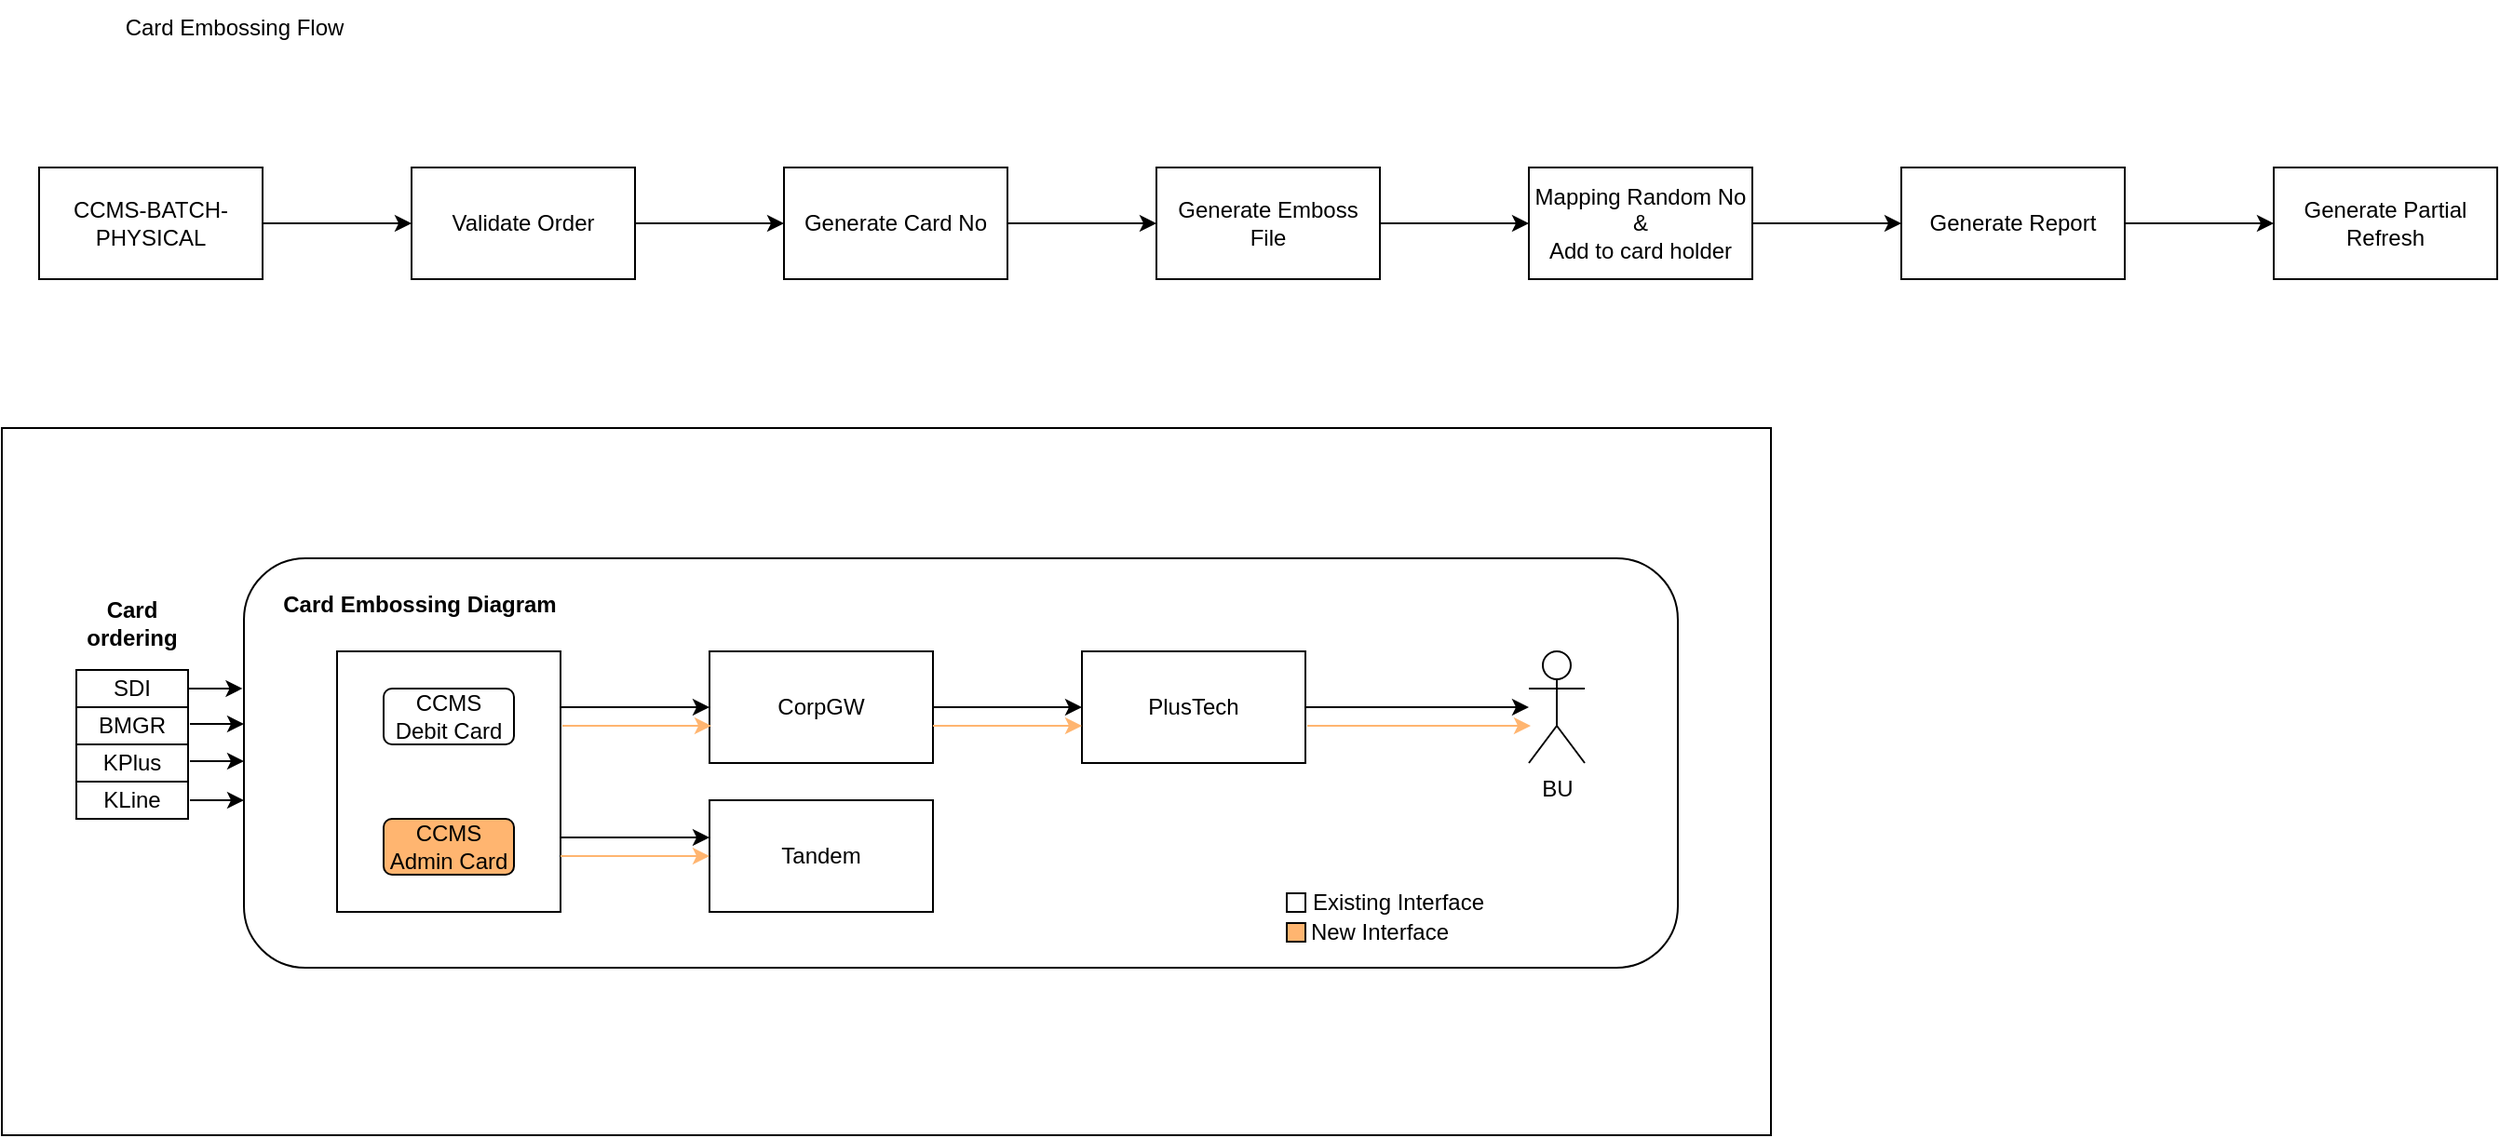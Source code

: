 <mxfile version="24.7.7" pages="2">
  <diagram name="Admin Card" id="fyqmloaNYQx6eK5vVG5Y">
    <mxGraphModel dx="2936" dy="647" grid="1" gridSize="10" guides="1" tooltips="1" connect="1" arrows="1" fold="1" page="1" pageScale="1" pageWidth="1920" pageHeight="1200" math="0" shadow="0">
      <root>
        <mxCell id="0" />
        <mxCell id="1" parent="0" />
        <mxCell id="Sgj4fwg7qZ8oZ1OQpUtn-53" value="" style="rounded=0;whiteSpace=wrap;html=1;" parent="1" vertex="1">
          <mxGeometry x="-20" y="240" width="950" height="380" as="geometry" />
        </mxCell>
        <mxCell id="Sgj4fwg7qZ8oZ1OQpUtn-38" value="" style="rounded=1;whiteSpace=wrap;html=1;" parent="1" vertex="1">
          <mxGeometry x="110" y="310" width="770" height="220" as="geometry" />
        </mxCell>
        <mxCell id="Sgj4fwg7qZ8oZ1OQpUtn-4" value="" style="edgeStyle=orthogonalEdgeStyle;rounded=0;orthogonalLoop=1;jettySize=auto;html=1;" parent="1" source="Sgj4fwg7qZ8oZ1OQpUtn-1" target="Sgj4fwg7qZ8oZ1OQpUtn-3" edge="1">
          <mxGeometry relative="1" as="geometry" />
        </mxCell>
        <mxCell id="Sgj4fwg7qZ8oZ1OQpUtn-1" value="CCMS-BATCH-PHYSICAL" style="rounded=0;whiteSpace=wrap;html=1;" parent="1" vertex="1">
          <mxGeometry y="100" width="120" height="60" as="geometry" />
        </mxCell>
        <mxCell id="Sgj4fwg7qZ8oZ1OQpUtn-2" value="Card Embossing Flow" style="text;html=1;align=center;verticalAlign=middle;whiteSpace=wrap;rounded=0;" parent="1" vertex="1">
          <mxGeometry x="-20" y="10" width="250" height="30" as="geometry" />
        </mxCell>
        <mxCell id="Sgj4fwg7qZ8oZ1OQpUtn-6" value="" style="edgeStyle=orthogonalEdgeStyle;rounded=0;orthogonalLoop=1;jettySize=auto;html=1;" parent="1" source="Sgj4fwg7qZ8oZ1OQpUtn-3" target="Sgj4fwg7qZ8oZ1OQpUtn-5" edge="1">
          <mxGeometry relative="1" as="geometry" />
        </mxCell>
        <mxCell id="Sgj4fwg7qZ8oZ1OQpUtn-3" value="Validate Order" style="rounded=0;whiteSpace=wrap;html=1;" parent="1" vertex="1">
          <mxGeometry x="200" y="100" width="120" height="60" as="geometry" />
        </mxCell>
        <mxCell id="Sgj4fwg7qZ8oZ1OQpUtn-9" value="" style="edgeStyle=orthogonalEdgeStyle;rounded=0;orthogonalLoop=1;jettySize=auto;html=1;" parent="1" source="Sgj4fwg7qZ8oZ1OQpUtn-5" target="Sgj4fwg7qZ8oZ1OQpUtn-7" edge="1">
          <mxGeometry relative="1" as="geometry" />
        </mxCell>
        <mxCell id="Sgj4fwg7qZ8oZ1OQpUtn-5" value="Generate Card No" style="rounded=0;whiteSpace=wrap;html=1;" parent="1" vertex="1">
          <mxGeometry x="400" y="100" width="120" height="60" as="geometry" />
        </mxCell>
        <mxCell id="Sgj4fwg7qZ8oZ1OQpUtn-10" value="" style="edgeStyle=orthogonalEdgeStyle;rounded=0;orthogonalLoop=1;jettySize=auto;html=1;" parent="1" source="Sgj4fwg7qZ8oZ1OQpUtn-7" target="Sgj4fwg7qZ8oZ1OQpUtn-8" edge="1">
          <mxGeometry relative="1" as="geometry" />
        </mxCell>
        <mxCell id="Sgj4fwg7qZ8oZ1OQpUtn-7" value="Generate Emboss File" style="rounded=0;whiteSpace=wrap;html=1;" parent="1" vertex="1">
          <mxGeometry x="600" y="100" width="120" height="60" as="geometry" />
        </mxCell>
        <mxCell id="Sgj4fwg7qZ8oZ1OQpUtn-12" value="" style="edgeStyle=orthogonalEdgeStyle;rounded=0;orthogonalLoop=1;jettySize=auto;html=1;" parent="1" source="Sgj4fwg7qZ8oZ1OQpUtn-8" target="Sgj4fwg7qZ8oZ1OQpUtn-11" edge="1">
          <mxGeometry relative="1" as="geometry" />
        </mxCell>
        <mxCell id="Sgj4fwg7qZ8oZ1OQpUtn-8" value="Mapping Random No&lt;br&gt;&amp;amp;&lt;br&gt;Add to card holder" style="rounded=0;whiteSpace=wrap;html=1;" parent="1" vertex="1">
          <mxGeometry x="800" y="100" width="120" height="60" as="geometry" />
        </mxCell>
        <mxCell id="Sgj4fwg7qZ8oZ1OQpUtn-14" value="" style="edgeStyle=orthogonalEdgeStyle;rounded=0;orthogonalLoop=1;jettySize=auto;html=1;" parent="1" source="Sgj4fwg7qZ8oZ1OQpUtn-11" target="Sgj4fwg7qZ8oZ1OQpUtn-13" edge="1">
          <mxGeometry relative="1" as="geometry" />
        </mxCell>
        <mxCell id="Sgj4fwg7qZ8oZ1OQpUtn-11" value="Generate Report" style="rounded=0;whiteSpace=wrap;html=1;" parent="1" vertex="1">
          <mxGeometry x="1000" y="100" width="120" height="60" as="geometry" />
        </mxCell>
        <mxCell id="Sgj4fwg7qZ8oZ1OQpUtn-13" value="Generate Partial Refresh" style="rounded=0;whiteSpace=wrap;html=1;" parent="1" vertex="1">
          <mxGeometry x="1200" y="100" width="120" height="60" as="geometry" />
        </mxCell>
        <mxCell id="Sgj4fwg7qZ8oZ1OQpUtn-18" value="" style="edgeStyle=orthogonalEdgeStyle;rounded=0;orthogonalLoop=1;jettySize=auto;html=1;" parent="1" source="Sgj4fwg7qZ8oZ1OQpUtn-15" target="Sgj4fwg7qZ8oZ1OQpUtn-16" edge="1">
          <mxGeometry relative="1" as="geometry">
            <Array as="points">
              <mxPoint x="300" y="390" />
              <mxPoint x="300" y="390" />
            </Array>
          </mxGeometry>
        </mxCell>
        <mxCell id="Sgj4fwg7qZ8oZ1OQpUtn-15" value="" style="rounded=0;whiteSpace=wrap;html=1;" parent="1" vertex="1">
          <mxGeometry x="160" y="360" width="120" height="140" as="geometry" />
        </mxCell>
        <mxCell id="Sgj4fwg7qZ8oZ1OQpUtn-19" value="" style="edgeStyle=orthogonalEdgeStyle;rounded=0;orthogonalLoop=1;jettySize=auto;html=1;" parent="1" source="Sgj4fwg7qZ8oZ1OQpUtn-16" target="Sgj4fwg7qZ8oZ1OQpUtn-17" edge="1">
          <mxGeometry relative="1" as="geometry" />
        </mxCell>
        <mxCell id="Sgj4fwg7qZ8oZ1OQpUtn-16" value="CorpGW" style="rounded=0;whiteSpace=wrap;html=1;" parent="1" vertex="1">
          <mxGeometry x="360" y="360" width="120" height="60" as="geometry" />
        </mxCell>
        <mxCell id="Sgj4fwg7qZ8oZ1OQpUtn-23" style="edgeStyle=orthogonalEdgeStyle;rounded=0;orthogonalLoop=1;jettySize=auto;html=1;" parent="1" source="Sgj4fwg7qZ8oZ1OQpUtn-17" target="Sgj4fwg7qZ8oZ1OQpUtn-22" edge="1">
          <mxGeometry relative="1" as="geometry" />
        </mxCell>
        <mxCell id="Sgj4fwg7qZ8oZ1OQpUtn-17" value="PlusTech" style="rounded=0;whiteSpace=wrap;html=1;" parent="1" vertex="1">
          <mxGeometry x="560" y="360" width="120" height="60" as="geometry" />
        </mxCell>
        <mxCell id="Sgj4fwg7qZ8oZ1OQpUtn-20" value="Tandem" style="rounded=0;whiteSpace=wrap;html=1;" parent="1" vertex="1">
          <mxGeometry x="360" y="440" width="120" height="60" as="geometry" />
        </mxCell>
        <mxCell id="Sgj4fwg7qZ8oZ1OQpUtn-22" value="BU" style="shape=umlActor;verticalLabelPosition=bottom;verticalAlign=top;html=1;outlineConnect=0;" parent="1" vertex="1">
          <mxGeometry x="800" y="360" width="30" height="60" as="geometry" />
        </mxCell>
        <mxCell id="Sgj4fwg7qZ8oZ1OQpUtn-30" value="" style="edgeStyle=orthogonalEdgeStyle;rounded=0;orthogonalLoop=1;jettySize=auto;html=1;strokeColor=#FFB570;" parent="1" edge="1">
          <mxGeometry relative="1" as="geometry">
            <mxPoint x="480" y="400" as="sourcePoint" />
            <mxPoint x="560" y="400" as="targetPoint" />
          </mxGeometry>
        </mxCell>
        <mxCell id="Sgj4fwg7qZ8oZ1OQpUtn-32" value="" style="edgeStyle=orthogonalEdgeStyle;rounded=0;orthogonalLoop=1;jettySize=auto;html=1;" parent="1" edge="1">
          <mxGeometry relative="1" as="geometry">
            <mxPoint x="280" y="460" as="sourcePoint" />
            <mxPoint x="360" y="460" as="targetPoint" />
            <Array as="points">
              <mxPoint x="300" y="460" />
              <mxPoint x="300" y="460" />
            </Array>
          </mxGeometry>
        </mxCell>
        <mxCell id="Sgj4fwg7qZ8oZ1OQpUtn-33" value="CCMS&lt;div&gt;Admin Card&lt;/div&gt;" style="rounded=1;whiteSpace=wrap;html=1;fillColor=#FFB570;" parent="1" vertex="1">
          <mxGeometry x="185" y="450" width="70" height="30" as="geometry" />
        </mxCell>
        <mxCell id="Sgj4fwg7qZ8oZ1OQpUtn-34" value="" style="edgeStyle=orthogonalEdgeStyle;rounded=0;orthogonalLoop=1;jettySize=auto;html=1;strokeColor=#FFB570;fontStyle=1" parent="1" edge="1">
          <mxGeometry relative="1" as="geometry">
            <mxPoint x="281" y="400" as="sourcePoint" />
            <mxPoint x="361" y="400" as="targetPoint" />
            <Array as="points">
              <mxPoint x="301" y="400" />
              <mxPoint x="301" y="400" />
            </Array>
          </mxGeometry>
        </mxCell>
        <mxCell id="Sgj4fwg7qZ8oZ1OQpUtn-35" value="" style="edgeStyle=orthogonalEdgeStyle;rounded=0;orthogonalLoop=1;jettySize=auto;html=1;strokeColor=#FFB570;" parent="1" edge="1">
          <mxGeometry relative="1" as="geometry">
            <mxPoint x="280" y="470" as="sourcePoint" />
            <mxPoint x="360" y="470" as="targetPoint" />
            <Array as="points">
              <mxPoint x="300" y="470" />
              <mxPoint x="300" y="470" />
            </Array>
          </mxGeometry>
        </mxCell>
        <mxCell id="Sgj4fwg7qZ8oZ1OQpUtn-36" style="edgeStyle=orthogonalEdgeStyle;rounded=0;orthogonalLoop=1;jettySize=auto;html=1;strokeColor=#FFB570;" parent="1" edge="1">
          <mxGeometry relative="1" as="geometry">
            <mxPoint x="681" y="400" as="sourcePoint" />
            <mxPoint x="801" y="400" as="targetPoint" />
          </mxGeometry>
        </mxCell>
        <mxCell id="Sgj4fwg7qZ8oZ1OQpUtn-37" value="CCMS&lt;div&gt;Debit Card&lt;/div&gt;" style="rounded=1;whiteSpace=wrap;html=1;fillColor=none;" parent="1" vertex="1">
          <mxGeometry x="185" y="380" width="70" height="30" as="geometry" />
        </mxCell>
        <mxCell id="Sgj4fwg7qZ8oZ1OQpUtn-39" value="Card Embossing Diagram" style="text;html=1;align=center;verticalAlign=middle;whiteSpace=wrap;rounded=0;fontStyle=1" parent="1" vertex="1">
          <mxGeometry x="110" y="320" width="189" height="30" as="geometry" />
        </mxCell>
        <mxCell id="Sgj4fwg7qZ8oZ1OQpUtn-40" value="" style="rounded=0;whiteSpace=wrap;html=1;" parent="1" vertex="1">
          <mxGeometry x="670" y="490" width="10" height="10" as="geometry" />
        </mxCell>
        <mxCell id="Sgj4fwg7qZ8oZ1OQpUtn-41" value="" style="rounded=0;whiteSpace=wrap;html=1;fillColor=#FFB570;" parent="1" vertex="1">
          <mxGeometry x="670" y="506" width="10" height="10" as="geometry" />
        </mxCell>
        <mxCell id="Sgj4fwg7qZ8oZ1OQpUtn-42" value="Existing Interface" style="text;html=1;align=center;verticalAlign=middle;whiteSpace=wrap;rounded=0;" parent="1" vertex="1">
          <mxGeometry x="670" y="485" width="120" height="20" as="geometry" />
        </mxCell>
        <mxCell id="Sgj4fwg7qZ8oZ1OQpUtn-43" value="New Interface" style="text;html=1;align=center;verticalAlign=middle;whiteSpace=wrap;rounded=0;" parent="1" vertex="1">
          <mxGeometry x="680" y="504" width="80" height="14" as="geometry" />
        </mxCell>
        <mxCell id="Sgj4fwg7qZ8oZ1OQpUtn-44" value="SDI" style="rounded=0;whiteSpace=wrap;html=1;" parent="1" vertex="1">
          <mxGeometry x="20" y="370" width="60" height="20" as="geometry" />
        </mxCell>
        <mxCell id="Sgj4fwg7qZ8oZ1OQpUtn-45" value="BMGR" style="rounded=0;whiteSpace=wrap;html=1;" parent="1" vertex="1">
          <mxGeometry x="20" y="390" width="60" height="20" as="geometry" />
        </mxCell>
        <mxCell id="Sgj4fwg7qZ8oZ1OQpUtn-46" value="KPlus" style="rounded=0;whiteSpace=wrap;html=1;" parent="1" vertex="1">
          <mxGeometry x="20" y="410" width="60" height="20" as="geometry" />
        </mxCell>
        <mxCell id="Sgj4fwg7qZ8oZ1OQpUtn-47" value="KLine" style="rounded=0;whiteSpace=wrap;html=1;" parent="1" vertex="1">
          <mxGeometry x="20" y="430" width="60" height="20" as="geometry" />
        </mxCell>
        <mxCell id="Sgj4fwg7qZ8oZ1OQpUtn-48" value="" style="endArrow=classic;html=1;rounded=0;entryX=-0.001;entryY=0.318;entryDx=0;entryDy=0;entryPerimeter=0;" parent="1" target="Sgj4fwg7qZ8oZ1OQpUtn-38" edge="1">
          <mxGeometry width="50" height="50" relative="1" as="geometry">
            <mxPoint x="80" y="380" as="sourcePoint" />
            <mxPoint x="130" y="330" as="targetPoint" />
          </mxGeometry>
        </mxCell>
        <mxCell id="Sgj4fwg7qZ8oZ1OQpUtn-49" value="" style="endArrow=classic;html=1;rounded=0;entryX=-0.001;entryY=0.318;entryDx=0;entryDy=0;entryPerimeter=0;" parent="1" edge="1">
          <mxGeometry width="50" height="50" relative="1" as="geometry">
            <mxPoint x="81" y="399" as="sourcePoint" />
            <mxPoint x="110" y="399" as="targetPoint" />
          </mxGeometry>
        </mxCell>
        <mxCell id="Sgj4fwg7qZ8oZ1OQpUtn-50" value="" style="endArrow=classic;html=1;rounded=0;entryX=-0.001;entryY=0.318;entryDx=0;entryDy=0;entryPerimeter=0;" parent="1" edge="1">
          <mxGeometry width="50" height="50" relative="1" as="geometry">
            <mxPoint x="81" y="419" as="sourcePoint" />
            <mxPoint x="110" y="419" as="targetPoint" />
          </mxGeometry>
        </mxCell>
        <mxCell id="Sgj4fwg7qZ8oZ1OQpUtn-51" value="" style="endArrow=classic;html=1;rounded=0;entryX=-0.001;entryY=0.318;entryDx=0;entryDy=0;entryPerimeter=0;" parent="1" edge="1">
          <mxGeometry width="50" height="50" relative="1" as="geometry">
            <mxPoint x="81" y="440" as="sourcePoint" />
            <mxPoint x="110" y="440" as="targetPoint" />
          </mxGeometry>
        </mxCell>
        <mxCell id="Sgj4fwg7qZ8oZ1OQpUtn-52" value="Card ordering" style="text;html=1;align=center;verticalAlign=middle;whiteSpace=wrap;rounded=0;fontStyle=1" parent="1" vertex="1">
          <mxGeometry x="20" y="330" width="60" height="30" as="geometry" />
        </mxCell>
      </root>
    </mxGraphModel>
  </diagram>
  <diagram id="Y4GZ2v-JGW4uYdWoJa4T" name="KPlus_ChangePin">
    <mxGraphModel dx="2088" dy="643" grid="1" gridSize="10" guides="1" tooltips="1" connect="1" arrows="1" fold="1" page="1" pageScale="1" pageWidth="1920" pageHeight="1200" math="0" shadow="0">
      <root>
        <mxCell id="0" />
        <mxCell id="1" parent="0" />
        <mxCell id="s4sVvPbw_b3RqCzsC3ED-46" value="CCMS" style="rounded=0;whiteSpace=wrap;html=1;" vertex="1" parent="1">
          <mxGeometry x="950" y="1270" width="120" height="610" as="geometry" />
        </mxCell>
        <mxCell id="s4sVvPbw_b3RqCzsC3ED-52" value="EAI" style="rounded=0;whiteSpace=wrap;html=1;" vertex="1" parent="1">
          <mxGeometry x="690" y="1270" width="120" height="270" as="geometry" />
        </mxCell>
        <mxCell id="s4sVvPbw_b3RqCzsC3ED-102" value="" style="rounded=0;whiteSpace=wrap;html=1;fillColor=#e6ffcc;strokeColor=#6c8ebf;opacity=30;" vertex="1" parent="1">
          <mxGeometry x="550" y="1484" width="650" height="70" as="geometry" />
        </mxCell>
        <mxCell id="s4sVvPbw_b3RqCzsC3ED-1" value="" style="edgeStyle=orthogonalEdgeStyle;rounded=0;orthogonalLoop=1;jettySize=auto;html=1;" edge="1" parent="1" source="s4sVvPbw_b3RqCzsC3ED-3" target="s4sVvPbw_b3RqCzsC3ED-7">
          <mxGeometry relative="1" as="geometry" />
        </mxCell>
        <mxCell id="s4sVvPbw_b3RqCzsC3ED-2" style="edgeStyle=orthogonalEdgeStyle;rounded=0;orthogonalLoop=1;jettySize=auto;html=1;" edge="1" parent="1">
          <mxGeometry relative="1" as="geometry">
            <mxPoint x="710" y="239.5" as="targetPoint" />
            <mxPoint x="980" y="239.5" as="sourcePoint" />
            <Array as="points">
              <mxPoint x="846" y="239.5" />
              <mxPoint x="846" y="240.5" />
            </Array>
          </mxGeometry>
        </mxCell>
        <mxCell id="s4sVvPbw_b3RqCzsC3ED-3" value="CCMS" style="whiteSpace=wrap;html=1;aspect=fixed;" vertex="1" parent="1">
          <mxGeometry x="980" y="200" width="80" height="80" as="geometry" />
        </mxCell>
        <mxCell id="s4sVvPbw_b3RqCzsC3ED-4" style="edgeStyle=orthogonalEdgeStyle;rounded=0;orthogonalLoop=1;jettySize=auto;html=1;entryX=1;entryY=0.5;entryDx=0;entryDy=0;" edge="1" parent="1" source="s4sVvPbw_b3RqCzsC3ED-5" target="s4sVvPbw_b3RqCzsC3ED-6">
          <mxGeometry relative="1" as="geometry" />
        </mxCell>
        <mxCell id="s4sVvPbw_b3RqCzsC3ED-5" value="K+" style="whiteSpace=wrap;html=1;aspect=fixed;" vertex="1" parent="1">
          <mxGeometry x="620" y="200" width="80" height="80" as="geometry" />
        </mxCell>
        <mxCell id="s4sVvPbw_b3RqCzsC3ED-6" value="mobile" style="whiteSpace=wrap;html=1;aspect=fixed;" vertex="1" parent="1">
          <mxGeometry x="260" y="200" width="80" height="80" as="geometry" />
        </mxCell>
        <mxCell id="s4sVvPbw_b3RqCzsC3ED-7" value="HSM" style="rounded=0;whiteSpace=wrap;html=1;" vertex="1" parent="1">
          <mxGeometry x="960" y="370" width="120" height="60" as="geometry" />
        </mxCell>
        <mxCell id="s4sVvPbw_b3RqCzsC3ED-8" value="PublicKey" style="rounded=0;whiteSpace=wrap;html=1;" vertex="1" parent="1">
          <mxGeometry x="750" y="260" width="90" height="40" as="geometry" />
        </mxCell>
        <mxCell id="s4sVvPbw_b3RqCzsC3ED-9" style="edgeStyle=orthogonalEdgeStyle;rounded=0;orthogonalLoop=1;jettySize=auto;html=1;" edge="1" parent="1" source="s4sVvPbw_b3RqCzsC3ED-10" target="s4sVvPbw_b3RqCzsC3ED-3">
          <mxGeometry relative="1" as="geometry" />
        </mxCell>
        <mxCell id="s4sVvPbw_b3RqCzsC3ED-10" value="PublicKey(pinblock)" style="rounded=0;whiteSpace=wrap;html=1;" vertex="1" parent="1">
          <mxGeometry x="600" y="130" width="120" height="60" as="geometry" />
        </mxCell>
        <mxCell id="s4sVvPbw_b3RqCzsC3ED-11" value="" style="curved=1;endArrow=classic;html=1;rounded=0;entryX=0;entryY=0.5;entryDx=0;entryDy=0;" edge="1" parent="1" target="s4sVvPbw_b3RqCzsC3ED-10">
          <mxGeometry width="50" height="50" relative="1" as="geometry">
            <mxPoint x="290" y="200" as="sourcePoint" />
            <mxPoint x="340" y="150" as="targetPoint" />
            <Array as="points">
              <mxPoint x="340" y="200" />
              <mxPoint x="290" y="150" />
            </Array>
          </mxGeometry>
        </mxCell>
        <mxCell id="s4sVvPbw_b3RqCzsC3ED-12" value="" style="shape=cylinder3;whiteSpace=wrap;html=1;boundedLbl=1;backgroundOutline=1;size=15;" vertex="1" parent="1">
          <mxGeometry x="1090" y="210" width="60" height="80" as="geometry" />
        </mxCell>
        <mxCell id="s4sVvPbw_b3RqCzsC3ED-13" value="Private Key" style="text;html=1;strokeColor=none;fillColor=none;align=center;verticalAlign=middle;whiteSpace=wrap;rounded=0;" vertex="1" parent="1">
          <mxGeometry x="1110" y="225" width="190" height="30" as="geometry" />
        </mxCell>
        <mxCell id="s4sVvPbw_b3RqCzsC3ED-14" value="PublicKey" style="rounded=0;whiteSpace=wrap;html=1;" vertex="1" parent="1">
          <mxGeometry x="460" y="255" width="90" height="40" as="geometry" />
        </mxCell>
        <mxCell id="s4sVvPbw_b3RqCzsC3ED-15" value="" style="endArrow=classic;html=1;rounded=0;exitX=1.025;exitY=0.345;exitDx=0;exitDy=0;exitPerimeter=0;entryX=-0.025;entryY=0.357;entryDx=0;entryDy=0;entryPerimeter=0;" edge="1" parent="1" source="s4sVvPbw_b3RqCzsC3ED-6" target="s4sVvPbw_b3RqCzsC3ED-5">
          <mxGeometry width="50" height="50" relative="1" as="geometry">
            <mxPoint x="380" y="240" as="sourcePoint" />
            <mxPoint x="430" y="190" as="targetPoint" />
          </mxGeometry>
        </mxCell>
        <mxCell id="s4sVvPbw_b3RqCzsC3ED-16" value="" style="endArrow=classic;html=1;rounded=0;entryX=-0.037;entryY=0.357;entryDx=0;entryDy=0;entryPerimeter=0;" edge="1" parent="1" target="s4sVvPbw_b3RqCzsC3ED-3">
          <mxGeometry width="50" height="50" relative="1" as="geometry">
            <mxPoint x="710" y="230" as="sourcePoint" />
            <mxPoint x="820" y="180" as="targetPoint" />
          </mxGeometry>
        </mxCell>
        <mxCell id="s4sVvPbw_b3RqCzsC3ED-17" value="request public key" style="text;html=1;align=center;verticalAlign=middle;resizable=0;points=[];autosize=1;strokeColor=none;fillColor=none;" vertex="1" parent="1">
          <mxGeometry x="750" y="198" width="120" height="30" as="geometry" />
        </mxCell>
        <mxCell id="s4sVvPbw_b3RqCzsC3ED-18" value="" style="rounded=0;whiteSpace=wrap;html=1;" vertex="1" parent="1">
          <mxGeometry x="130" y="640" width="160" height="350" as="geometry" />
        </mxCell>
        <mxCell id="s4sVvPbw_b3RqCzsC3ED-19" value="K+" style="rounded=0;whiteSpace=wrap;html=1;" vertex="1" parent="1">
          <mxGeometry x="430" y="640" width="120" height="350" as="geometry" />
        </mxCell>
        <mxCell id="s4sVvPbw_b3RqCzsC3ED-20" value="CCMS" style="rounded=0;whiteSpace=wrap;html=1;" vertex="1" parent="1">
          <mxGeometry x="710" y="640" width="120" height="350" as="geometry" />
        </mxCell>
        <mxCell id="s4sVvPbw_b3RqCzsC3ED-21" value="" style="endArrow=classic;html=1;rounded=0;" edge="1" parent="1">
          <mxGeometry width="50" height="50" relative="1" as="geometry">
            <mxPoint x="290" y="660" as="sourcePoint" />
            <mxPoint x="420" y="660" as="targetPoint" />
          </mxGeometry>
        </mxCell>
        <mxCell id="s4sVvPbw_b3RqCzsC3ED-22" value="1 request set pin" style="text;html=1;align=center;verticalAlign=middle;resizable=0;points=[];autosize=1;strokeColor=none;fillColor=none;" vertex="1" parent="1">
          <mxGeometry x="295" y="638" width="110" height="30" as="geometry" />
        </mxCell>
        <mxCell id="s4sVvPbw_b3RqCzsC3ED-23" value="" style="endArrow=classic;html=1;rounded=0;entryX=-0.017;entryY=0.057;entryDx=0;entryDy=0;entryPerimeter=0;" edge="1" parent="1" target="s4sVvPbw_b3RqCzsC3ED-20">
          <mxGeometry width="50" height="50" relative="1" as="geometry">
            <mxPoint x="550" y="660" as="sourcePoint" />
            <mxPoint x="600" y="610" as="targetPoint" />
          </mxGeometry>
        </mxCell>
        <mxCell id="s4sVvPbw_b3RqCzsC3ED-24" value="2 request RSA publick key" style="text;html=1;align=center;verticalAlign=middle;resizable=0;points=[];autosize=1;strokeColor=none;fillColor=none;" vertex="1" parent="1">
          <mxGeometry x="550" y="638" width="160" height="30" as="geometry" />
        </mxCell>
        <mxCell id="s4sVvPbw_b3RqCzsC3ED-25" value="" style="endArrow=classic;html=1;rounded=0;exitX=-0.05;exitY=0.231;exitDx=0;exitDy=0;exitPerimeter=0;" edge="1" parent="1" source="s4sVvPbw_b3RqCzsC3ED-20">
          <mxGeometry width="50" height="50" relative="1" as="geometry">
            <mxPoint x="600" y="760" as="sourcePoint" />
            <mxPoint x="550" y="720" as="targetPoint" />
          </mxGeometry>
        </mxCell>
        <mxCell id="s4sVvPbw_b3RqCzsC3ED-26" value="3 ccms return RSA public key" style="text;html=1;align=center;verticalAlign=middle;resizable=0;points=[];autosize=1;strokeColor=none;fillColor=none;" vertex="1" parent="1">
          <mxGeometry x="540" y="698" width="180" height="30" as="geometry" />
        </mxCell>
        <mxCell id="s4sVvPbw_b3RqCzsC3ED-27" value="" style="endArrow=classic;html=1;rounded=0;exitX=-0.025;exitY=0.231;exitDx=0;exitDy=0;exitPerimeter=0;entryX=1.017;entryY=0.231;entryDx=0;entryDy=0;entryPerimeter=0;" edge="1" parent="1" source="s4sVvPbw_b3RqCzsC3ED-19" target="s4sVvPbw_b3RqCzsC3ED-18">
          <mxGeometry width="50" height="50" relative="1" as="geometry">
            <mxPoint x="320" y="790" as="sourcePoint" />
            <mxPoint x="370" y="740" as="targetPoint" />
          </mxGeometry>
        </mxCell>
        <mxCell id="s4sVvPbw_b3RqCzsC3ED-28" value="4 RSA public key" style="text;html=1;align=center;verticalAlign=middle;resizable=0;points=[];autosize=1;strokeColor=none;fillColor=none;" vertex="1" parent="1">
          <mxGeometry x="310" y="698" width="110" height="30" as="geometry" />
        </mxCell>
        <mxCell id="s4sVvPbw_b3RqCzsC3ED-29" value="Device / Mobile" style="text;html=1;strokeColor=none;fillColor=none;align=center;verticalAlign=middle;whiteSpace=wrap;rounded=0;" vertex="1" parent="1">
          <mxGeometry x="180" y="610" width="100" height="30" as="geometry" />
        </mxCell>
        <mxCell id="s4sVvPbw_b3RqCzsC3ED-30" value="Input PIN&lt;br&gt;Gen ISO PinBlock format 1&lt;br&gt;(not require PAN)&lt;br&gt;&lt;br&gt;Gen ZPK&lt;br&gt;Encrypt pin block with ZPK&lt;br&gt;&lt;br&gt;Encrypt ZPK with RSA public key" style="text;html=1;strokeColor=none;fillColor=none;align=center;verticalAlign=middle;whiteSpace=wrap;rounded=0;" vertex="1" parent="1">
          <mxGeometry x="130" y="728" width="160" height="30" as="geometry" />
        </mxCell>
        <mxCell id="s4sVvPbw_b3RqCzsC3ED-31" value="" style="endArrow=classic;html=1;rounded=0;entryX=0.008;entryY=0.654;entryDx=0;entryDy=0;entryPerimeter=0;" edge="1" parent="1" target="s4sVvPbw_b3RqCzsC3ED-19">
          <mxGeometry width="50" height="50" relative="1" as="geometry">
            <mxPoint x="290" y="870" as="sourcePoint" />
            <mxPoint x="340" y="820" as="targetPoint" />
          </mxGeometry>
        </mxCell>
        <mxCell id="s4sVvPbw_b3RqCzsC3ED-32" value="5 zpk(pinblock), pb(zpk)" style="text;html=1;align=center;verticalAlign=middle;resizable=0;points=[];autosize=1;strokeColor=none;fillColor=none;" vertex="1" parent="1">
          <mxGeometry x="280" y="838" width="150" height="30" as="geometry" />
        </mxCell>
        <mxCell id="s4sVvPbw_b3RqCzsC3ED-33" value="" style="endArrow=classic;html=1;rounded=0;entryX=0.008;entryY=0.654;entryDx=0;entryDy=0;entryPerimeter=0;" edge="1" parent="1">
          <mxGeometry width="50" height="50" relative="1" as="geometry">
            <mxPoint x="560" y="870" as="sourcePoint" />
            <mxPoint x="701" y="869" as="targetPoint" />
          </mxGeometry>
        </mxCell>
        <mxCell id="s4sVvPbw_b3RqCzsC3ED-34" value="6 zpk(pinblock), pb(zpk)" style="text;html=1;align=center;verticalAlign=middle;resizable=0;points=[];autosize=1;strokeColor=none;fillColor=none;" vertex="1" parent="1">
          <mxGeometry x="550" y="838" width="150" height="30" as="geometry" />
        </mxCell>
        <mxCell id="s4sVvPbw_b3RqCzsC3ED-35" value="decrypt PB(zpk) with PK and encrypt with LMK -&amp;gt; LMK(ZPK)" style="text;html=1;strokeColor=none;fillColor=none;align=center;verticalAlign=middle;whiteSpace=wrap;rounded=0;" vertex="1" parent="1">
          <mxGeometry x="720" y="868" width="190" height="30" as="geometry" />
        </mxCell>
        <mxCell id="s4sVvPbw_b3RqCzsC3ED-36" value="Translate pin from zpk(iso pinblock fm1) -&amp;gt; zpk(iso pinblock fm0)&amp;nbsp;" style="text;html=1;strokeColor=none;fillColor=none;align=center;verticalAlign=middle;whiteSpace=wrap;rounded=0;" vertex="1" parent="1">
          <mxGeometry x="720" y="920" width="250" height="30" as="geometry" />
        </mxCell>
        <mxCell id="s4sVvPbw_b3RqCzsC3ED-37" value="Gen Pin offset (update card holder)" style="text;html=1;strokeColor=none;fillColor=none;align=center;verticalAlign=middle;whiteSpace=wrap;rounded=0;" vertex="1" parent="1">
          <mxGeometry x="710" y="950" width="120" height="30" as="geometry" />
        </mxCell>
        <mxCell id="s4sVvPbw_b3RqCzsC3ED-38" value="" style="endArrow=classic;html=1;rounded=0;exitX=0;exitY=0.75;exitDx=0;exitDy=0;entryX=1;entryY=0.945;entryDx=0;entryDy=0;entryPerimeter=0;" edge="1" parent="1" source="s4sVvPbw_b3RqCzsC3ED-37" target="s4sVvPbw_b3RqCzsC3ED-19">
          <mxGeometry width="50" height="50" relative="1" as="geometry">
            <mxPoint x="550" y="1080" as="sourcePoint" />
            <mxPoint x="600" y="1030" as="targetPoint" />
          </mxGeometry>
        </mxCell>
        <mxCell id="s4sVvPbw_b3RqCzsC3ED-39" value="7 return complete" style="text;html=1;align=center;verticalAlign=middle;resizable=0;points=[];autosize=1;strokeColor=none;fillColor=none;" vertex="1" parent="1">
          <mxGeometry x="560" y="948" width="120" height="30" as="geometry" />
        </mxCell>
        <mxCell id="s4sVvPbw_b3RqCzsC3ED-40" value="8 return complete" style="text;html=1;align=center;verticalAlign=middle;resizable=0;points=[];autosize=1;strokeColor=none;fillColor=none;" vertex="1" parent="1">
          <mxGeometry x="300" y="940" width="120" height="30" as="geometry" />
        </mxCell>
        <mxCell id="s4sVvPbw_b3RqCzsC3ED-41" value="" style="endArrow=classic;html=1;rounded=0;exitX=-0.025;exitY=0.942;exitDx=0;exitDy=0;exitPerimeter=0;entryX=1.006;entryY=0.945;entryDx=0;entryDy=0;entryPerimeter=0;" edge="1" parent="1" source="s4sVvPbw_b3RqCzsC3ED-19" target="s4sVvPbw_b3RqCzsC3ED-18">
          <mxGeometry width="50" height="50" relative="1" as="geometry">
            <mxPoint x="280" y="990" as="sourcePoint" />
            <mxPoint x="330" y="940" as="targetPoint" />
          </mxGeometry>
        </mxCell>
        <mxCell id="s4sVvPbw_b3RqCzsC3ED-42" value="" style="rounded=0;whiteSpace=wrap;html=1;" vertex="1" parent="1">
          <mxGeometry x="130" y="1270" width="160" height="610" as="geometry" />
        </mxCell>
        <mxCell id="s4sVvPbw_b3RqCzsC3ED-43" value="Activate &amp;amp; Setup 1st pin via KPLuS" style="text;html=1;align=center;verticalAlign=middle;whiteSpace=wrap;rounded=0;" vertex="1" parent="1">
          <mxGeometry x="120" y="1210" width="210" height="30" as="geometry" />
        </mxCell>
        <mxCell id="s4sVvPbw_b3RqCzsC3ED-44" value="K+" style="rounded=0;whiteSpace=wrap;html=1;" vertex="1" parent="1">
          <mxGeometry x="430" y="1270" width="120" height="610" as="geometry" />
        </mxCell>
        <mxCell id="s4sVvPbw_b3RqCzsC3ED-45" value="IIP" style="rounded=0;whiteSpace=wrap;html=1;" vertex="1" parent="1">
          <mxGeometry x="690" y="1560" width="120" height="320" as="geometry" />
        </mxCell>
        <mxCell id="s4sVvPbw_b3RqCzsC3ED-47" value="Device / Mobile" style="text;html=1;strokeColor=none;fillColor=none;align=center;verticalAlign=middle;whiteSpace=wrap;rounded=0;" vertex="1" parent="1">
          <mxGeometry x="150" y="1240" width="100" height="30" as="geometry" />
        </mxCell>
        <mxCell id="s4sVvPbw_b3RqCzsC3ED-48" value="" style="endArrow=classic;html=1;rounded=0;" edge="1" parent="1">
          <mxGeometry width="50" height="50" relative="1" as="geometry">
            <mxPoint x="295" y="1300" as="sourcePoint" />
            <mxPoint x="432" y="1300" as="targetPoint" />
          </mxGeometry>
        </mxCell>
        <mxCell id="s4sVvPbw_b3RqCzsC3ED-49" value="1: request to activate card&amp;nbsp;" style="text;html=1;align=center;verticalAlign=middle;resizable=0;points=[];autosize=1;strokeColor=none;fillColor=none;" vertex="1" parent="1">
          <mxGeometry x="285" y="1270" width="160" height="30" as="geometry" />
        </mxCell>
        <mxCell id="s4sVvPbw_b3RqCzsC3ED-50" value="2: request to activate card&amp;nbsp;" style="text;html=1;align=center;verticalAlign=middle;resizable=0;points=[];autosize=1;strokeColor=none;fillColor=none;" vertex="1" parent="1">
          <mxGeometry x="545" y="1390" width="160" height="30" as="geometry" />
        </mxCell>
        <mxCell id="s4sVvPbw_b3RqCzsC3ED-51" value="" style="endArrow=classic;html=1;rounded=0;entryX=-0.028;entryY=0.147;entryDx=0;entryDy=0;entryPerimeter=0;" edge="1" parent="1">
          <mxGeometry width="50" height="50" relative="1" as="geometry">
            <mxPoint x="550" y="1429" as="sourcePoint" />
            <mxPoint x="687" y="1429" as="targetPoint" />
          </mxGeometry>
        </mxCell>
        <mxCell id="s4sVvPbw_b3RqCzsC3ED-53" value="" style="endArrow=classic;html=1;rounded=0;entryX=-0.028;entryY=0.147;entryDx=0;entryDy=0;entryPerimeter=0;" edge="1" parent="1">
          <mxGeometry width="50" height="50" relative="1" as="geometry">
            <mxPoint x="810" y="1429" as="sourcePoint" />
            <mxPoint x="947" y="1429" as="targetPoint" />
          </mxGeometry>
        </mxCell>
        <mxCell id="s4sVvPbw_b3RqCzsC3ED-54" value="3: request to activate card&amp;nbsp;" style="text;html=1;align=center;verticalAlign=middle;resizable=0;points=[];autosize=1;strokeColor=none;fillColor=none;" vertex="1" parent="1">
          <mxGeometry x="810" y="1390" width="160" height="30" as="geometry" />
        </mxCell>
        <mxCell id="s4sVvPbw_b3RqCzsC3ED-55" value="change status from inactive to npc" style="text;html=1;align=center;verticalAlign=middle;whiteSpace=wrap;rounded=0;" vertex="1" parent="1">
          <mxGeometry x="970" y="1400" width="80" height="30" as="geometry" />
        </mxCell>
        <mxCell id="s4sVvPbw_b3RqCzsC3ED-56" value="" style="endArrow=classic;html=1;rounded=0;exitX=0.898;exitY=0.987;exitDx=0;exitDy=0;exitPerimeter=0;" edge="1" parent="1" source="s4sVvPbw_b3RqCzsC3ED-57">
          <mxGeometry width="50" height="50" relative="1" as="geometry">
            <mxPoint x="830" y="1330" as="sourcePoint" />
            <mxPoint x="810" y="1460" as="targetPoint" />
          </mxGeometry>
        </mxCell>
        <mxCell id="s4sVvPbw_b3RqCzsC3ED-57" value="4: return activate complete" style="text;html=1;align=center;verticalAlign=middle;resizable=0;points=[];autosize=1;strokeColor=none;fillColor=none;" vertex="1" parent="1">
          <mxGeometry x="800" y="1430" width="160" height="30" as="geometry" />
        </mxCell>
        <mxCell id="s4sVvPbw_b3RqCzsC3ED-58" value="" style="endArrow=classic;html=1;rounded=0;exitX=0;exitY=0.22;exitDx=0;exitDy=0;exitPerimeter=0;" edge="1" parent="1">
          <mxGeometry width="50" height="50" relative="1" as="geometry">
            <mxPoint x="690" y="1460" as="sourcePoint" />
            <mxPoint x="547" y="1460" as="targetPoint" />
          </mxGeometry>
        </mxCell>
        <mxCell id="s4sVvPbw_b3RqCzsC3ED-59" value="5: return activate complete" style="text;html=1;align=center;verticalAlign=middle;resizable=0;points=[];autosize=1;strokeColor=none;fillColor=none;" vertex="1" parent="1">
          <mxGeometry x="545" y="1435" width="160" height="30" as="geometry" />
        </mxCell>
        <mxCell id="s4sVvPbw_b3RqCzsC3ED-60" value="Show change pin screen&lt;div&gt;1. Setup new pin (new card)&lt;/div&gt;&lt;div&gt;&lt;br&gt;&lt;/div&gt;&lt;div&gt;2. ChangePin (existing card)&lt;/div&gt;" style="text;html=1;align=center;verticalAlign=middle;whiteSpace=wrap;rounded=0;fontStyle=1" vertex="1" parent="1">
          <mxGeometry x="10" y="1490" width="110" height="30" as="geometry" />
        </mxCell>
        <mxCell id="s4sVvPbw_b3RqCzsC3ED-61" value="" style="endArrow=classic;html=1;rounded=0;entryX=-0.028;entryY=0.147;entryDx=0;entryDy=0;entryPerimeter=0;" edge="1" parent="1">
          <mxGeometry width="50" height="50" relative="1" as="geometry">
            <mxPoint x="550" y="1500" as="sourcePoint" />
            <mxPoint x="687" y="1500" as="targetPoint" />
          </mxGeometry>
        </mxCell>
        <mxCell id="s4sVvPbw_b3RqCzsC3ED-62" value="6: request get initial pin" style="text;html=1;align=center;verticalAlign=middle;resizable=0;points=[];autosize=1;strokeColor=none;fillColor=none;" vertex="1" parent="1">
          <mxGeometry x="540" y="1478" width="150" height="30" as="geometry" />
        </mxCell>
        <mxCell id="s4sVvPbw_b3RqCzsC3ED-63" value="" style="endArrow=classic;html=1;rounded=0;entryX=-0.028;entryY=0.147;entryDx=0;entryDy=0;entryPerimeter=0;" edge="1" parent="1">
          <mxGeometry width="50" height="50" relative="1" as="geometry">
            <mxPoint x="810" y="1499" as="sourcePoint" />
            <mxPoint x="947" y="1499" as="targetPoint" />
          </mxGeometry>
        </mxCell>
        <mxCell id="s4sVvPbw_b3RqCzsC3ED-64" value="7: request get initial pin" style="text;html=1;align=center;verticalAlign=middle;resizable=0;points=[];autosize=1;strokeColor=none;fillColor=none;" vertex="1" parent="1">
          <mxGeometry x="800" y="1478" width="150" height="30" as="geometry" />
        </mxCell>
        <mxCell id="s4sVvPbw_b3RqCzsC3ED-65" value="" style="endArrow=classic;html=1;rounded=0;exitX=0.861;exitY=0.786;exitDx=0;exitDy=0;exitPerimeter=0;entryX=1.013;entryY=0.882;entryDx=0;entryDy=0;entryPerimeter=0;" edge="1" parent="1" source="s4sVvPbw_b3RqCzsC3ED-66">
          <mxGeometry width="50" height="50" relative="1" as="geometry">
            <mxPoint x="830" y="1570" as="sourcePoint" />
            <mxPoint x="811.56" y="1518.14" as="targetPoint" />
          </mxGeometry>
        </mxCell>
        <mxCell id="s4sVvPbw_b3RqCzsC3ED-66" value="8: return ccms_ppk(pinblock)" style="text;html=1;align=center;verticalAlign=middle;resizable=0;points=[];autosize=1;strokeColor=none;fillColor=none;" vertex="1" parent="1">
          <mxGeometry x="785" y="1504" width="180" height="30" as="geometry" />
        </mxCell>
        <mxCell id="s4sVvPbw_b3RqCzsC3ED-67" value="Asis: return kplus_key (clear pin)&lt;div&gt;Tobe: return ccms_ppk(pinblock)&lt;/div&gt;" style="text;html=1;align=center;verticalAlign=middle;whiteSpace=wrap;rounded=0;" vertex="1" parent="1">
          <mxGeometry x="970" y="1490" width="200" height="30" as="geometry" />
        </mxCell>
        <mxCell id="s4sVvPbw_b3RqCzsC3ED-68" value="" style="endArrow=classic;html=1;rounded=0;exitX=-0.037;exitY=0.384;exitDx=0;exitDy=0;exitPerimeter=0;entryX=1.013;entryY=0.882;entryDx=0;entryDy=0;entryPerimeter=0;" edge="1" parent="1">
          <mxGeometry width="50" height="50" relative="1" as="geometry">
            <mxPoint x="687" y="1531" as="sourcePoint" />
            <mxPoint x="553" y="1532" as="targetPoint" />
          </mxGeometry>
        </mxCell>
        <mxCell id="s4sVvPbw_b3RqCzsC3ED-69" value="9: return ccms_ppk(pinblock)" style="text;html=1;align=center;verticalAlign=middle;resizable=0;points=[];autosize=1;strokeColor=none;fillColor=none;" vertex="1" parent="1">
          <mxGeometry x="540" y="1508" width="180" height="30" as="geometry" />
        </mxCell>
        <mxCell id="s4sVvPbw_b3RqCzsC3ED-70" value="" style="endArrow=classic;html=1;rounded=0;exitX=-0.027;exitY=0.399;exitDx=0;exitDy=0;exitPerimeter=0;entryX=1.011;entryY=0.399;entryDx=0;entryDy=0;entryPerimeter=0;" edge="1" parent="1">
          <mxGeometry width="50" height="50" relative="1" as="geometry">
            <mxPoint x="426.76" y="1615.59" as="sourcePoint" />
            <mxPoint x="291.76" y="1615.59" as="targetPoint" />
          </mxGeometry>
        </mxCell>
        <mxCell id="s4sVvPbw_b3RqCzsC3ED-71" value="10: return activate complete&amp;nbsp;&lt;div&gt;+ ccms_ppk(pinblock)&amp;nbsp;&lt;/div&gt;&lt;div&gt;+ rsa pb key&amp;nbsp;&lt;/div&gt;" style="text;html=1;align=center;verticalAlign=middle;resizable=0;points=[];autosize=1;strokeColor=none;fillColor=none;" vertex="1" parent="1">
          <mxGeometry x="275" y="1560" width="170" height="60" as="geometry" />
        </mxCell>
        <mxCell id="s4sVvPbw_b3RqCzsC3ED-72" value="" style="endArrow=classic;html=1;rounded=0;entryX=0.933;entryY=0.8;entryDx=0;entryDy=0;entryPerimeter=0;" edge="1" parent="1" target="s4sVvPbw_b3RqCzsC3ED-73">
          <mxGeometry width="50" height="50" relative="1" as="geometry">
            <mxPoint x="560" y="1582" as="sourcePoint" />
            <mxPoint x="620" y="1550" as="targetPoint" />
          </mxGeometry>
        </mxCell>
        <mxCell id="s4sVvPbw_b3RqCzsC3ED-73" value="10: request RSA pb key" style="text;html=1;align=center;verticalAlign=middle;resizable=0;points=[];autosize=1;strokeColor=none;fillColor=none;" vertex="1" parent="1">
          <mxGeometry x="540" y="1558" width="150" height="30" as="geometry" />
        </mxCell>
        <mxCell id="s4sVvPbw_b3RqCzsC3ED-74" value="" style="endArrow=classic;html=1;rounded=0;entryX=0.933;entryY=0.767;entryDx=0;entryDy=0;entryPerimeter=0;" edge="1" parent="1" target="s4sVvPbw_b3RqCzsC3ED-75">
          <mxGeometry width="50" height="50" relative="1" as="geometry">
            <mxPoint x="810" y="1583" as="sourcePoint" />
            <mxPoint x="860" y="1530" as="targetPoint" />
          </mxGeometry>
        </mxCell>
        <mxCell id="s4sVvPbw_b3RqCzsC3ED-75" value="11: request RSA pb key" style="text;html=1;align=center;verticalAlign=middle;resizable=0;points=[];autosize=1;strokeColor=none;fillColor=none;" vertex="1" parent="1">
          <mxGeometry x="800" y="1560" width="150" height="30" as="geometry" />
        </mxCell>
        <mxCell id="s4sVvPbw_b3RqCzsC3ED-76" value="" style="endArrow=classic;html=1;rounded=0;" edge="1" parent="1">
          <mxGeometry width="50" height="50" relative="1" as="geometry">
            <mxPoint x="949" y="1610" as="sourcePoint" />
            <mxPoint x="810" y="1610" as="targetPoint" />
          </mxGeometry>
        </mxCell>
        <mxCell id="s4sVvPbw_b3RqCzsC3ED-77" value="12: return pb key" style="text;html=1;align=center;verticalAlign=middle;resizable=0;points=[];autosize=1;strokeColor=none;fillColor=none;" vertex="1" parent="1">
          <mxGeometry x="810" y="1588" width="110" height="30" as="geometry" />
        </mxCell>
        <mxCell id="s4sVvPbw_b3RqCzsC3ED-78" value="" style="endArrow=classic;html=1;rounded=0;entryX=-0.04;entryY=0.753;entryDx=0;entryDy=0;entryPerimeter=0;" edge="1" parent="1" target="s4sVvPbw_b3RqCzsC3ED-79">
          <mxGeometry width="50" height="50" relative="1" as="geometry">
            <mxPoint x="680" y="1613" as="sourcePoint" />
            <mxPoint x="600" y="1600" as="targetPoint" />
          </mxGeometry>
        </mxCell>
        <mxCell id="s4sVvPbw_b3RqCzsC3ED-79" value="13: return pb key" style="text;html=1;align=center;verticalAlign=middle;resizable=0;points=[];autosize=1;strokeColor=none;fillColor=none;" vertex="1" parent="1">
          <mxGeometry x="560" y="1590" width="110" height="30" as="geometry" />
        </mxCell>
        <mxCell id="s4sVvPbw_b3RqCzsC3ED-80" value="&lt;div&gt;&lt;font color=&quot;#ff9933&quot;&gt;&lt;font style=&quot;font-size: 10px;&quot;&gt;1.&amp;nbsp;&lt;/font&gt;&lt;span style=&quot;font-size: 10px; background-color: initial;&quot;&gt;Gen ZPK&lt;/span&gt;&lt;/font&gt;&lt;/div&gt;&lt;div&gt;&lt;span style=&quot;font-size: 10px; background-color: initial;&quot;&gt;&lt;font color=&quot;#ff9933&quot;&gt;&lt;br&gt;&lt;/font&gt;&lt;/span&gt;&lt;/div&gt;&lt;div&gt;&lt;span style=&quot;font-size: 10px; background-color: initial;&quot;&gt;&lt;font color=&quot;#ff9933&quot;&gt;2.&lt;/font&gt;&lt;/span&gt;&lt;/div&gt;&lt;div&gt;&lt;font color=&quot;#ff9933&quot; style=&quot;font-size: 10px;&quot;&gt;2.1: Case change pin:&lt;/font&gt;&lt;/div&gt;&lt;div&gt;&lt;font color=&quot;#ff9933&quot; style=&quot;font-size: 10px;&quot;&gt;Customer input current PIN&lt;/font&gt;&lt;/div&gt;&lt;div&gt;&lt;font color=&quot;#ff9933&quot; style=&quot;font-size: 10px;&quot;&gt;Gen ISO PinBlock format 1&lt;br&gt;(not require PAN)&lt;br&gt;&lt;/font&gt;&lt;/div&gt;&lt;div&gt;&lt;font color=&quot;#ff9933&quot; style=&quot;font-size: 10px;&quot;&gt;Encrypt current pin block with ZPK&lt;br&gt;&lt;/font&gt;&lt;/div&gt;&lt;div&gt;&lt;font color=&quot;#ff9933&quot; style=&quot;font-size: 10px;&quot;&gt;2.2: Case setup pin:&lt;/font&gt;&lt;/div&gt;&lt;div&gt;&lt;font color=&quot;#ff9933&quot; style=&quot;font-size: 10px;&quot;&gt;current pin = ccms_ppk(pinblock)&lt;/font&gt;&lt;/div&gt;&lt;div&gt;&lt;font color=&quot;#ff9933&quot;&gt;&lt;br&gt;&lt;/font&gt;&lt;/div&gt;&lt;div&gt;&lt;font color=&quot;#ff9933&quot; style=&quot;font-size: 10px;&quot;&gt;4.&lt;/font&gt;&lt;/div&gt;&lt;font color=&quot;#ff9933&quot; style=&quot;font-size: 10px;&quot;&gt;Customer Input new PIN&lt;br&gt;Gen ISO PinBlock format 1&lt;br&gt;(not require PAN)&lt;/font&gt;&lt;div&gt;&lt;font color=&quot;#ff9933&quot; style=&quot;font-size: 10px;&quot;&gt;&lt;br&gt;5.&lt;br&gt;&lt;/font&gt;&lt;/div&gt;&lt;div&gt;&lt;font color=&quot;#ff9933&quot; style=&quot;font-size: 10px;&quot;&gt;Encrypt new pin block with ZPK&lt;br&gt;6.&lt;br&gt;Encrypt ZPK with RSA public key&lt;/font&gt;&lt;/div&gt;&lt;div&gt;&lt;font color=&quot;#ff9933&quot; style=&quot;font-size: 10px;&quot;&gt;&lt;br&gt;&lt;/font&gt;&lt;/div&gt;&lt;div&gt;&lt;font color=&quot;#ff9933&quot; style=&quot;font-size: 10px;&quot;&gt;7.&lt;/font&gt;&lt;/div&gt;&lt;div&gt;&lt;font color=&quot;#ff9933&quot; style=&quot;font-size: 10px;&quot;&gt;ChangePinMode&lt;/font&gt;&lt;/div&gt;&lt;div&gt;&lt;font color=&quot;#ff9933&quot;&gt;&lt;font style=&quot;font-size: 10px;&quot;&gt;Case: SetupPin =&amp;gt;&amp;nbsp;&lt;/font&gt;&lt;span style=&quot;font-size: 10px; background-color: initial;&quot;&gt;ChangePinMode = 0&lt;/span&gt;&lt;/font&gt;&lt;/div&gt;&lt;div&gt;&lt;font color=&quot;#ff9933&quot;&gt;&lt;font style=&quot;font-size: 10px;&quot;&gt;Case: ChangePin =&amp;gt;&amp;nbsp;&lt;/font&gt;&lt;span style=&quot;background-color: initial; font-size: 10px;&quot;&gt;ChangePinMode = 1&lt;/span&gt;&lt;span style=&quot;font-size: 10px; background-color: initial;&quot;&gt;&lt;br&gt;&lt;/span&gt;&lt;/font&gt;&lt;/div&gt;&lt;div&gt;&lt;span style=&quot;font-size: 10px; background-color: initial;&quot;&gt;&lt;br&gt;&lt;/span&gt;&lt;/div&gt;" style="text;html=1;strokeColor=none;fillColor=none;align=center;verticalAlign=middle;whiteSpace=wrap;rounded=0;" vertex="1" parent="1">
          <mxGeometry x="130" y="1670" width="160" height="30" as="geometry" />
        </mxCell>
        <mxCell id="s4sVvPbw_b3RqCzsC3ED-81" value="" style="endArrow=classic;html=1;rounded=0;" edge="1" parent="1">
          <mxGeometry width="50" height="50" relative="1" as="geometry">
            <mxPoint x="295" y="1820" as="sourcePoint" />
            <mxPoint x="425" y="1820" as="targetPoint" />
          </mxGeometry>
        </mxCell>
        <mxCell id="s4sVvPbw_b3RqCzsC3ED-82" value="11:&lt;div&gt;pb(zpk)&lt;/div&gt;&lt;div&gt;ChangePinMode&lt;/div&gt;&lt;div&gt;currentPin&lt;/div&gt;&lt;div&gt;newPin&lt;/div&gt;" style="text;html=1;align=center;verticalAlign=middle;resizable=0;points=[];autosize=1;strokeColor=none;fillColor=none;" vertex="1" parent="1">
          <mxGeometry x="295" y="1740" width="110" height="90" as="geometry" />
        </mxCell>
        <mxCell id="s4sVvPbw_b3RqCzsC3ED-83" value="" style="endArrow=classic;html=1;rounded=0;" edge="1" parent="1">
          <mxGeometry width="50" height="50" relative="1" as="geometry">
            <mxPoint x="555" y="1820" as="sourcePoint" />
            <mxPoint x="685" y="1820" as="targetPoint" />
          </mxGeometry>
        </mxCell>
        <mxCell id="s4sVvPbw_b3RqCzsC3ED-84" value="12:&lt;div&gt;pb(zpk)&lt;/div&gt;&lt;div&gt;ChangePinMode&lt;/div&gt;&lt;div&gt;currentPin&lt;/div&gt;&lt;div&gt;newPin&lt;/div&gt;&lt;div&gt;CardNo&lt;/div&gt;" style="text;html=1;align=center;verticalAlign=middle;resizable=0;points=[];autosize=1;strokeColor=none;fillColor=none;" vertex="1" parent="1">
          <mxGeometry x="560" y="1720" width="110" height="100" as="geometry" />
        </mxCell>
        <mxCell id="s4sVvPbw_b3RqCzsC3ED-85" value="" style="endArrow=classic;html=1;rounded=0;" edge="1" parent="1">
          <mxGeometry width="50" height="50" relative="1" as="geometry">
            <mxPoint x="815" y="1820" as="sourcePoint" />
            <mxPoint x="945" y="1820" as="targetPoint" />
          </mxGeometry>
        </mxCell>
        <mxCell id="s4sVvPbw_b3RqCzsC3ED-86" value="13:&lt;div&gt;pb(zpk)&lt;/div&gt;&lt;div&gt;ChangePinMode&lt;/div&gt;&lt;div&gt;currentPin&lt;/div&gt;&lt;div&gt;newPin&lt;/div&gt;&lt;div&gt;CardNo&lt;/div&gt;" style="text;html=1;align=center;verticalAlign=middle;resizable=0;points=[];autosize=1;strokeColor=none;fillColor=none;" vertex="1" parent="1">
          <mxGeometry x="820" y="1720" width="110" height="100" as="geometry" />
        </mxCell>
        <mxCell id="s4sVvPbw_b3RqCzsC3ED-87" value="decrypt PB(zpk) with PK and encrypt with LMK -&amp;gt; LMK(ZPK)" style="text;html=1;strokeColor=none;fillColor=none;align=center;verticalAlign=middle;whiteSpace=wrap;rounded=0;" vertex="1" parent="1">
          <mxGeometry x="960" y="1768" width="190" height="30" as="geometry" />
        </mxCell>
        <mxCell id="s4sVvPbw_b3RqCzsC3ED-88" value="Gen new Pin offset (update card holder)" style="text;html=1;strokeColor=none;fillColor=none;align=center;verticalAlign=middle;whiteSpace=wrap;rounded=0;" vertex="1" parent="1">
          <mxGeometry x="950" y="1810" width="120" height="30" as="geometry" />
        </mxCell>
        <mxCell id="s4sVvPbw_b3RqCzsC3ED-89" value="Verify current pin" style="text;html=1;align=center;verticalAlign=middle;whiteSpace=wrap;rounded=0;" vertex="1" parent="1">
          <mxGeometry x="940" y="1738" width="160" height="30" as="geometry" />
        </mxCell>
        <mxCell id="s4sVvPbw_b3RqCzsC3ED-90" value="Tandem" style="rounded=0;whiteSpace=wrap;html=1;" vertex="1" parent="1">
          <mxGeometry x="1190" y="1780" width="120" height="100" as="geometry" />
        </mxCell>
        <mxCell id="s4sVvPbw_b3RqCzsC3ED-91" value="" style="endArrow=classic;html=1;rounded=0;exitX=1;exitY=0.5;exitDx=0;exitDy=0;entryX=0.923;entryY=0.833;entryDx=0;entryDy=0;entryPerimeter=0;" edge="1" parent="1" source="s4sVvPbw_b3RqCzsC3ED-88" target="s4sVvPbw_b3RqCzsC3ED-92">
          <mxGeometry width="50" height="50" relative="1" as="geometry">
            <mxPoint x="1090" y="1850" as="sourcePoint" />
            <mxPoint x="1140" y="1800" as="targetPoint" />
          </mxGeometry>
        </mxCell>
        <mxCell id="s4sVvPbw_b3RqCzsC3ED-92" value="14: update pin offset" style="text;html=1;align=center;verticalAlign=middle;resizable=0;points=[];autosize=1;strokeColor=none;fillColor=none;" vertex="1" parent="1">
          <mxGeometry x="1060" y="1800" width="130" height="30" as="geometry" />
        </mxCell>
        <mxCell id="s4sVvPbw_b3RqCzsC3ED-93" value="" style="endArrow=classic;html=1;rounded=0;entryX=1.03;entryY=0.963;entryDx=0;entryDy=0;entryPerimeter=0;" edge="1" parent="1" target="s4sVvPbw_b3RqCzsC3ED-46">
          <mxGeometry width="50" height="50" relative="1" as="geometry">
            <mxPoint x="1180" y="1860" as="sourcePoint" />
            <mxPoint x="1040" y="1930" as="targetPoint" />
          </mxGeometry>
        </mxCell>
        <mxCell id="s4sVvPbw_b3RqCzsC3ED-94" value="15: return complete" style="text;html=1;align=center;verticalAlign=middle;resizable=0;points=[];autosize=1;strokeColor=none;fillColor=none;" vertex="1" parent="1">
          <mxGeometry x="1060" y="1838" width="130" height="30" as="geometry" />
        </mxCell>
        <mxCell id="s4sVvPbw_b3RqCzsC3ED-95" value="" style="endArrow=classic;html=1;rounded=0;" edge="1" parent="1">
          <mxGeometry width="50" height="50" relative="1" as="geometry">
            <mxPoint x="940" y="1860" as="sourcePoint" />
            <mxPoint x="820" y="1860" as="targetPoint" />
          </mxGeometry>
        </mxCell>
        <mxCell id="s4sVvPbw_b3RqCzsC3ED-96" value="16: return change pin complete" style="text;html=1;align=center;verticalAlign=middle;resizable=0;points=[];autosize=1;strokeColor=none;fillColor=none;" vertex="1" parent="1">
          <mxGeometry x="800" y="1838" width="190" height="30" as="geometry" />
        </mxCell>
        <mxCell id="s4sVvPbw_b3RqCzsC3ED-97" value="" style="endArrow=classic;html=1;rounded=0;" edge="1" parent="1">
          <mxGeometry width="50" height="50" relative="1" as="geometry">
            <mxPoint x="680" y="1862" as="sourcePoint" />
            <mxPoint x="560" y="1862" as="targetPoint" />
          </mxGeometry>
        </mxCell>
        <mxCell id="s4sVvPbw_b3RqCzsC3ED-98" value="17: return change pin complete" style="text;html=1;align=center;verticalAlign=middle;resizable=0;points=[];autosize=1;strokeColor=none;fillColor=none;" vertex="1" parent="1">
          <mxGeometry x="540" y="1840" width="190" height="30" as="geometry" />
        </mxCell>
        <mxCell id="s4sVvPbw_b3RqCzsC3ED-99" value="" style="endArrow=classic;html=1;rounded=0;" edge="1" parent="1">
          <mxGeometry width="50" height="50" relative="1" as="geometry">
            <mxPoint x="420" y="1862" as="sourcePoint" />
            <mxPoint x="300" y="1862" as="targetPoint" />
          </mxGeometry>
        </mxCell>
        <mxCell id="s4sVvPbw_b3RqCzsC3ED-100" value="18: return change pin complete" style="text;html=1;align=center;verticalAlign=middle;resizable=0;points=[];autosize=1;strokeColor=none;fillColor=none;" vertex="1" parent="1">
          <mxGeometry x="280" y="1840" width="190" height="30" as="geometry" />
        </mxCell>
        <mxCell id="s4sVvPbw_b3RqCzsC3ED-101" value="" style="rounded=0;whiteSpace=wrap;html=1;fillColor=#E6FFCC;opacity=30;" vertex="1" parent="1">
          <mxGeometry x="550" y="1390" width="650" height="90" as="geometry" />
        </mxCell>
        <mxCell id="s4sVvPbw_b3RqCzsC3ED-103" value="" style="rounded=0;whiteSpace=wrap;html=1;fillColor=#ffe6cc;strokeColor=#d79b00;opacity=30;" vertex="1" parent="1">
          <mxGeometry x="290" y="1560" width="910" height="80" as="geometry" />
        </mxCell>
        <mxCell id="s4sVvPbw_b3RqCzsC3ED-104" value="" style="rounded=0;whiteSpace=wrap;html=1;fillColor=#ffe6cc;strokeColor=#d79b00;opacity=30;" vertex="1" parent="1">
          <mxGeometry x="290" y="1713" width="1050" height="167" as="geometry" />
        </mxCell>
        <mxCell id="s4sVvPbw_b3RqCzsC3ED-105" value="" style="endArrow=classic;html=1;rounded=0;exitX=-0.018;exitY=0.114;exitDx=0;exitDy=0;exitPerimeter=0;entryX=1.007;entryY=0.114;entryDx=0;entryDy=0;entryPerimeter=0;" edge="1" parent="1">
          <mxGeometry width="50" height="50" relative="1" as="geometry">
            <mxPoint x="426.72" y="1329.17" as="sourcePoint" />
            <mxPoint x="290.0" y="1329.17" as="targetPoint" />
          </mxGeometry>
        </mxCell>
        <mxCell id="s4sVvPbw_b3RqCzsC3ED-106" value="2: verify cvv2" style="text;html=1;align=center;verticalAlign=middle;resizable=0;points=[];autosize=1;strokeColor=none;fillColor=none;" vertex="1" parent="1">
          <mxGeometry x="300" y="1300" width="90" height="30" as="geometry" />
        </mxCell>
        <mxCell id="s4sVvPbw_b3RqCzsC3ED-107" value="&lt;font style=&quot;font-size: 10px;&quot;&gt;Customer input cardno, expire, cvv2&lt;/font&gt;" style="text;html=1;align=center;verticalAlign=middle;whiteSpace=wrap;rounded=0;" vertex="1" parent="1">
          <mxGeometry x="160" y="1330" width="60" height="30" as="geometry" />
        </mxCell>
        <mxCell id="s4sVvPbw_b3RqCzsC3ED-108" value="" style="endArrow=classic;html=1;rounded=0;exitX=1.007;exitY=0.15;exitDx=0;exitDy=0;exitPerimeter=0;entryX=0;entryY=0.15;entryDx=0;entryDy=0;entryPerimeter=0;" edge="1" parent="1" source="s4sVvPbw_b3RqCzsC3ED-42" target="s4sVvPbw_b3RqCzsC3ED-44">
          <mxGeometry width="50" height="50" relative="1" as="geometry">
            <mxPoint x="310" y="1390" as="sourcePoint" />
            <mxPoint x="360" y="1340" as="targetPoint" />
          </mxGeometry>
        </mxCell>
        <mxCell id="s4sVvPbw_b3RqCzsC3ED-109" value="3: request to ver cvv2" style="text;html=1;align=center;verticalAlign=middle;resizable=0;points=[];autosize=1;strokeColor=none;fillColor=none;" vertex="1" parent="1">
          <mxGeometry x="290" y="1338" width="140" height="30" as="geometry" />
        </mxCell>
        <mxCell id="s4sVvPbw_b3RqCzsC3ED-110" value="" style="endArrow=classic;html=1;rounded=0;exitX=1.024;exitY=0.144;exitDx=0;exitDy=0;exitPerimeter=0;entryX=-0.018;entryY=0.329;entryDx=0;entryDy=0;entryPerimeter=0;" edge="1" parent="1" target="s4sVvPbw_b3RqCzsC3ED-52">
          <mxGeometry width="50" height="50" relative="1" as="geometry">
            <mxPoint x="552.88" y="1358.84" as="sourcePoint" />
            <mxPoint x="687" y="1358.21" as="targetPoint" />
          </mxGeometry>
        </mxCell>
        <mxCell id="s4sVvPbw_b3RqCzsC3ED-111" value="4: request to ver cvv2" style="text;html=1;align=center;verticalAlign=middle;resizable=0;points=[];autosize=1;strokeColor=none;fillColor=none;" vertex="1" parent="1">
          <mxGeometry x="550" y="1338" width="140" height="30" as="geometry" />
        </mxCell>
        <mxCell id="s4sVvPbw_b3RqCzsC3ED-112" value="" style="endArrow=classic;html=1;rounded=0;exitX=1.024;exitY=0.144;exitDx=0;exitDy=0;exitPerimeter=0;entryX=-0.018;entryY=0.329;entryDx=0;entryDy=0;entryPerimeter=0;" edge="1" parent="1">
          <mxGeometry width="50" height="50" relative="1" as="geometry">
            <mxPoint x="812.88" y="1358.84" as="sourcePoint" />
            <mxPoint x="948" y="1359" as="targetPoint" />
          </mxGeometry>
        </mxCell>
        <mxCell id="s4sVvPbw_b3RqCzsC3ED-113" value="5: request to ver cvv2" style="text;html=1;align=center;verticalAlign=middle;resizable=0;points=[];autosize=1;strokeColor=none;fillColor=none;" vertex="1" parent="1">
          <mxGeometry x="810" y="1338" width="140" height="30" as="geometry" />
        </mxCell>
        <mxCell id="s4sVvPbw_b3RqCzsC3ED-114" value="" style="endArrow=classic;html=1;rounded=0;exitX=-0.025;exitY=0.176;exitDx=0;exitDy=0;exitPerimeter=0;entryX=1.01;entryY=0.397;entryDx=0;entryDy=0;entryPerimeter=0;" edge="1" parent="1" source="s4sVvPbw_b3RqCzsC3ED-46" target="s4sVvPbw_b3RqCzsC3ED-52">
          <mxGeometry width="50" height="50" relative="1" as="geometry">
            <mxPoint x="830" y="1330" as="sourcePoint" />
            <mxPoint x="880" y="1280" as="targetPoint" />
          </mxGeometry>
        </mxCell>
        <mxCell id="s4sVvPbw_b3RqCzsC3ED-115" value="CCMS verify cvv2" style="text;html=1;align=center;verticalAlign=middle;whiteSpace=wrap;rounded=0;" vertex="1" parent="1">
          <mxGeometry x="980" y="1338" width="60" height="30" as="geometry" />
        </mxCell>
        <mxCell id="s4sVvPbw_b3RqCzsC3ED-116" value="6: return complete" style="text;html=1;align=center;verticalAlign=middle;resizable=0;points=[];autosize=1;strokeColor=none;fillColor=none;" vertex="1" parent="1">
          <mxGeometry x="811" y="1356" width="120" height="30" as="geometry" />
        </mxCell>
      </root>
    </mxGraphModel>
  </diagram>
</mxfile>
